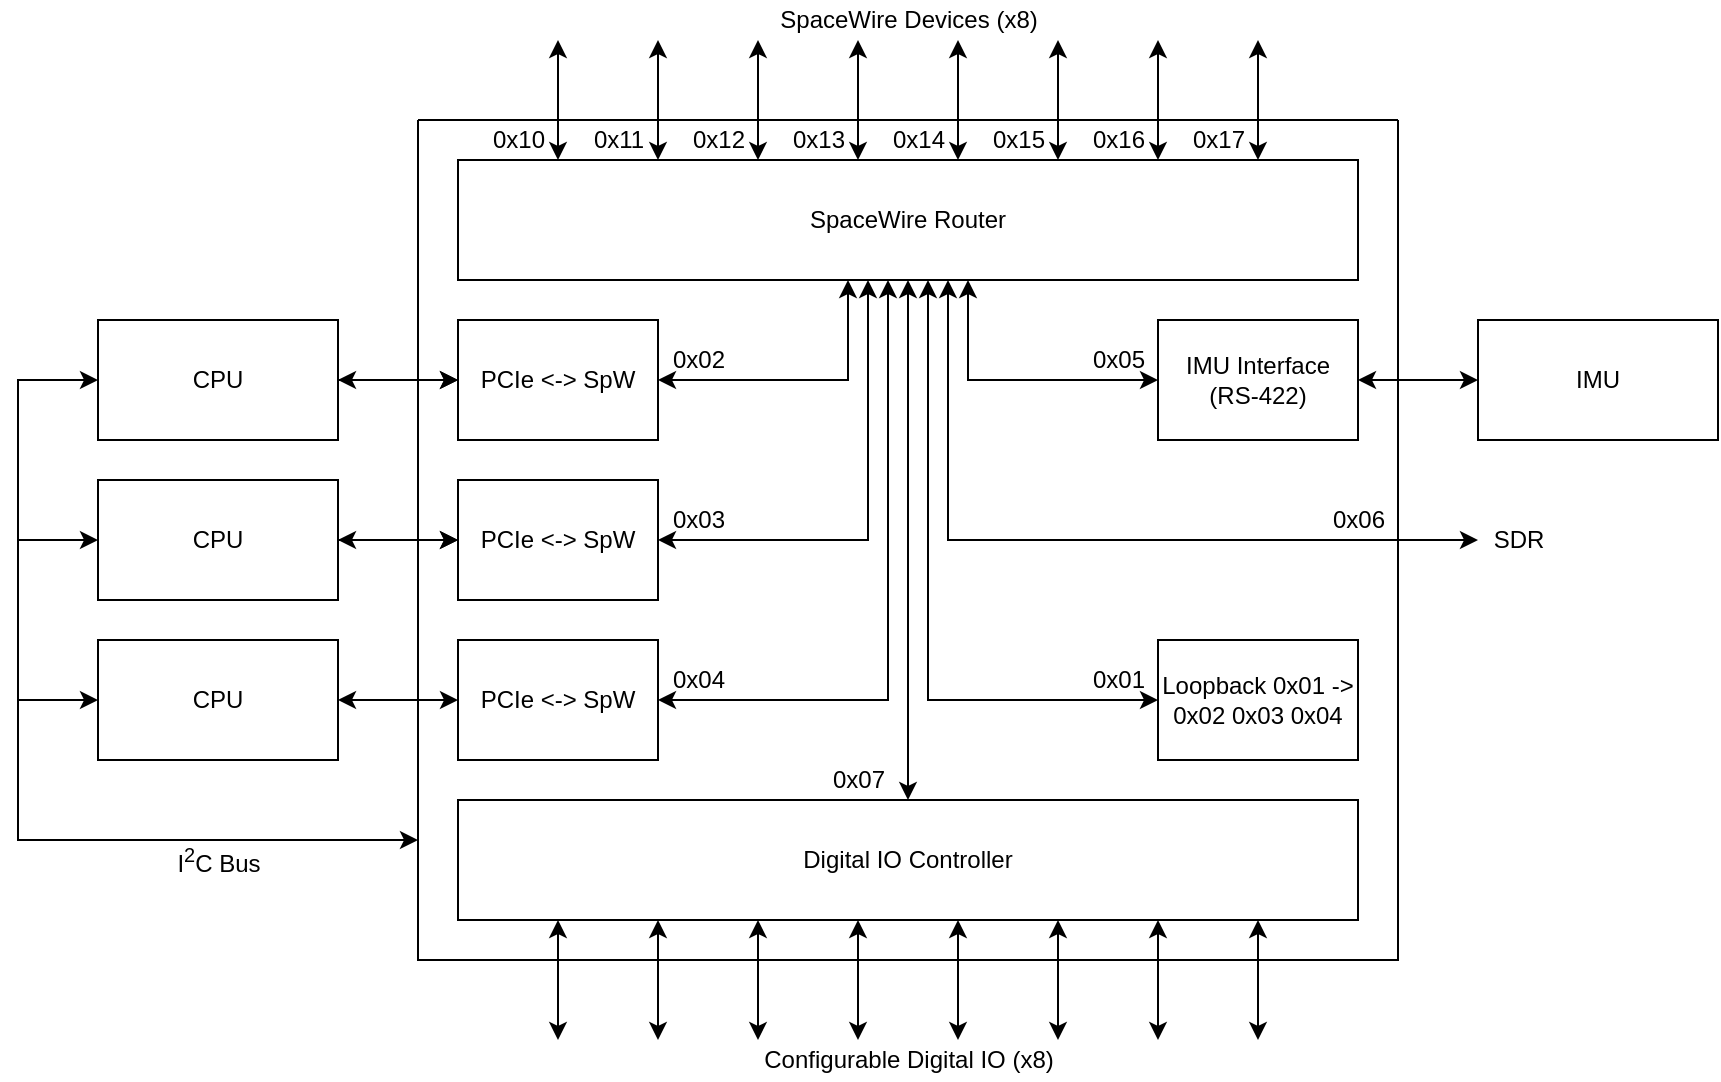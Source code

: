 <mxfile compressed="false" version="16.5.1" type="device" pages="3">
  <diagram id="X7ZZxWPBKj6NZuq8O8Zp" name="Main Board">
    <mxGraphModel dx="1502" dy="725" grid="1" gridSize="10" guides="1" tooltips="1" connect="1" arrows="1" fold="1" page="0" pageScale="1" pageWidth="850" pageHeight="1100" background="none" math="1" shadow="0">
      <root>
        <mxCell id="0" />
        <mxCell id="1" parent="0" />
        <mxCell id="FodDGfOcF7fgbokBGppp-6" value="" style="endArrow=classic;startArrow=classic;html=1;rounded=0;exitX=0;exitY=0.5;exitDx=0;exitDy=0;" parent="1" source="FodDGfOcF7fgbokBGppp-1" edge="1">
          <mxGeometry width="50" height="50" relative="1" as="geometry">
            <mxPoint x="-210" y="470" as="sourcePoint" />
            <mxPoint y="600" as="targetPoint" />
            <Array as="points">
              <mxPoint x="-200" y="370" />
              <mxPoint x="-200" y="600" />
            </Array>
          </mxGeometry>
        </mxCell>
        <mxCell id="EnjxcjaDla8O38CP3iKy-5" value="" style="endArrow=classic;html=1;rounded=0;startArrow=classic;startFill=1;endFill=1;" parent="1" edge="1">
          <mxGeometry width="50" height="50" relative="1" as="geometry">
            <mxPoint x="70" y="260" as="sourcePoint" />
            <mxPoint x="70" y="200" as="targetPoint" />
          </mxGeometry>
        </mxCell>
        <mxCell id="EnjxcjaDla8O38CP3iKy-10" value="" style="endArrow=classic;html=1;rounded=0;startArrow=classic;startFill=1;endFill=1;" parent="1" edge="1">
          <mxGeometry width="50" height="50" relative="1" as="geometry">
            <mxPoint x="270" y="260" as="sourcePoint" />
            <mxPoint x="270" y="200" as="targetPoint" />
          </mxGeometry>
        </mxCell>
        <mxCell id="EnjxcjaDla8O38CP3iKy-11" value="" style="endArrow=classic;html=1;rounded=0;endFill=1;startArrow=classic;startFill=1;" parent="1" edge="1">
          <mxGeometry width="50" height="50" relative="1" as="geometry">
            <mxPoint x="370" y="260" as="sourcePoint" />
            <mxPoint x="370" y="200" as="targetPoint" />
          </mxGeometry>
        </mxCell>
        <mxCell id="EnjxcjaDla8O38CP3iKy-12" value="" style="endArrow=classic;html=1;rounded=0;exitX=0.617;exitY=0;exitDx=0;exitDy=0;exitPerimeter=0;startArrow=classic;startFill=1;endFill=1;" parent="1" edge="1">
          <mxGeometry width="50" height="50" relative="1" as="geometry">
            <mxPoint x="420" y="260" as="sourcePoint" />
            <mxPoint x="420" y="200" as="targetPoint" />
          </mxGeometry>
        </mxCell>
        <mxCell id="0KRnMO97e6MourpZVnL7-1" value="" style="swimlane;startSize=0;" parent="1" vertex="1">
          <mxGeometry y="240" width="490" height="420" as="geometry">
            <mxRectangle y="240" width="50" height="40" as="alternateBounds" />
          </mxGeometry>
        </mxCell>
        <mxCell id="EnjxcjaDla8O38CP3iKy-2" value="SpaceWire Router" style="rounded=0;whiteSpace=wrap;html=1;" parent="0KRnMO97e6MourpZVnL7-1" vertex="1">
          <mxGeometry x="20" y="20" width="450" height="60" as="geometry" />
        </mxCell>
        <mxCell id="EnjxcjaDla8O38CP3iKy-13" value="" style="endArrow=classic;html=1;rounded=0;exitX=1;exitY=0.5;exitDx=0;exitDy=0;startArrow=classic;startFill=1;endFill=1;" parent="0KRnMO97e6MourpZVnL7-1" source="872rhfxSX0RQ1M4R4EJF-1" edge="1">
          <mxGeometry width="50" height="50" relative="1" as="geometry">
            <mxPoint x="120" y="320" as="sourcePoint" />
            <mxPoint x="225" y="80" as="targetPoint" />
            <Array as="points">
              <mxPoint x="225" y="210" />
            </Array>
          </mxGeometry>
        </mxCell>
        <mxCell id="872rhfxSX0RQ1M4R4EJF-1" value="PCIe &amp;lt;-&amp;gt; SpW" style="rounded=0;whiteSpace=wrap;html=1;" parent="0KRnMO97e6MourpZVnL7-1" vertex="1">
          <mxGeometry x="20" y="180" width="100" height="60" as="geometry" />
        </mxCell>
        <mxCell id="TTqOJA4xTbvuZ6cHveuu-1" value="IMU Interface&lt;br&gt;(RS-422)" style="rounded=0;whiteSpace=wrap;html=1;" parent="0KRnMO97e6MourpZVnL7-1" vertex="1">
          <mxGeometry x="370" y="100" width="100" height="60" as="geometry" />
        </mxCell>
        <mxCell id="BJW--xGfMLCK1Y9SliRg-7" value="PCIe &amp;lt;-&amp;gt; SpW" style="rounded=0;whiteSpace=wrap;html=1;" parent="0KRnMO97e6MourpZVnL7-1" vertex="1">
          <mxGeometry x="20" y="100" width="100" height="60" as="geometry" />
        </mxCell>
        <mxCell id="BJW--xGfMLCK1Y9SliRg-14" value="" style="endArrow=classic;startArrow=classic;html=1;rounded=0;exitX=0;exitY=0.5;exitDx=0;exitDy=0;" parent="0KRnMO97e6MourpZVnL7-1" source="TTqOJA4xTbvuZ6cHveuu-1" edge="1">
          <mxGeometry width="50" height="50" relative="1" as="geometry">
            <mxPoint x="300" y="150" as="sourcePoint" />
            <mxPoint x="275" y="80" as="targetPoint" />
            <Array as="points">
              <mxPoint x="275" y="130" />
            </Array>
          </mxGeometry>
        </mxCell>
        <mxCell id="BJW--xGfMLCK1Y9SliRg-8" value="PCIe &amp;lt;-&amp;gt; SpW" style="rounded=0;whiteSpace=wrap;html=1;" parent="0KRnMO97e6MourpZVnL7-1" vertex="1">
          <mxGeometry x="20" y="260" width="100" height="60" as="geometry" />
        </mxCell>
        <mxCell id="9epWFGRozpMh3zS7liYs-1" value="" style="endArrow=classic;html=1;rounded=0;startArrow=classic;startFill=1;endFill=1;" parent="0KRnMO97e6MourpZVnL7-1" edge="1">
          <mxGeometry width="50" height="50" relative="1" as="geometry">
            <mxPoint x="70" y="460" as="sourcePoint" />
            <mxPoint x="70" y="400" as="targetPoint" />
          </mxGeometry>
        </mxCell>
        <mxCell id="9epWFGRozpMh3zS7liYs-2" value="" style="endArrow=classic;html=1;rounded=0;startArrow=classic;startFill=1;endFill=1;" parent="0KRnMO97e6MourpZVnL7-1" edge="1">
          <mxGeometry width="50" height="50" relative="1" as="geometry">
            <mxPoint x="270" y="460" as="sourcePoint" />
            <mxPoint x="270" y="400" as="targetPoint" />
          </mxGeometry>
        </mxCell>
        <mxCell id="9epWFGRozpMh3zS7liYs-3" value="" style="endArrow=classic;html=1;rounded=0;endFill=1;startArrow=classic;startFill=1;" parent="0KRnMO97e6MourpZVnL7-1" edge="1">
          <mxGeometry width="50" height="50" relative="1" as="geometry">
            <mxPoint x="370" y="460" as="sourcePoint" />
            <mxPoint x="370" y="400" as="targetPoint" />
          </mxGeometry>
        </mxCell>
        <mxCell id="9epWFGRozpMh3zS7liYs-4" value="" style="endArrow=classic;html=1;rounded=0;exitX=0.617;exitY=0;exitDx=0;exitDy=0;exitPerimeter=0;startArrow=classic;startFill=1;endFill=1;" parent="0KRnMO97e6MourpZVnL7-1" edge="1">
          <mxGeometry width="50" height="50" relative="1" as="geometry">
            <mxPoint x="420" y="460" as="sourcePoint" />
            <mxPoint x="420" y="400" as="targetPoint" />
          </mxGeometry>
        </mxCell>
        <mxCell id="9epWFGRozpMh3zS7liYs-5" value="Digital IO Controller" style="rounded=0;whiteSpace=wrap;html=1;" parent="0KRnMO97e6MourpZVnL7-1" vertex="1">
          <mxGeometry x="20" y="340" width="450" height="60" as="geometry" />
        </mxCell>
        <mxCell id="9epWFGRozpMh3zS7liYs-6" value="" style="endArrow=classic;html=1;rounded=0;endFill=1;startArrow=classic;startFill=1;" parent="0KRnMO97e6MourpZVnL7-1" edge="1">
          <mxGeometry width="50" height="50" relative="1" as="geometry">
            <mxPoint x="320" y="460" as="sourcePoint" />
            <mxPoint x="320" y="400" as="targetPoint" />
          </mxGeometry>
        </mxCell>
        <mxCell id="9epWFGRozpMh3zS7liYs-7" value="" style="endArrow=classic;html=1;rounded=0;startArrow=classic;startFill=1;endFill=1;" parent="0KRnMO97e6MourpZVnL7-1" edge="1">
          <mxGeometry width="50" height="50" relative="1" as="geometry">
            <mxPoint x="120" y="460" as="sourcePoint" />
            <mxPoint x="120" y="400" as="targetPoint" />
          </mxGeometry>
        </mxCell>
        <mxCell id="9epWFGRozpMh3zS7liYs-8" value="" style="endArrow=classic;html=1;rounded=0;startArrow=classic;startFill=1;endFill=1;" parent="0KRnMO97e6MourpZVnL7-1" edge="1">
          <mxGeometry width="50" height="50" relative="1" as="geometry">
            <mxPoint x="170" y="460" as="sourcePoint" />
            <mxPoint x="170" y="400" as="targetPoint" />
          </mxGeometry>
        </mxCell>
        <mxCell id="9epWFGRozpMh3zS7liYs-9" value="" style="endArrow=classic;html=1;rounded=0;startArrow=classic;startFill=1;endFill=1;" parent="0KRnMO97e6MourpZVnL7-1" edge="1">
          <mxGeometry width="50" height="50" relative="1" as="geometry">
            <mxPoint x="220" y="460" as="sourcePoint" />
            <mxPoint x="220" y="400" as="targetPoint" />
          </mxGeometry>
        </mxCell>
        <mxCell id="9epWFGRozpMh3zS7liYs-11" value="" style="endArrow=classic;startArrow=classic;html=1;rounded=0;exitX=0.5;exitY=0;exitDx=0;exitDy=0;entryX=0.5;entryY=1;entryDx=0;entryDy=0;" parent="0KRnMO97e6MourpZVnL7-1" source="9epWFGRozpMh3zS7liYs-5" target="EnjxcjaDla8O38CP3iKy-2" edge="1">
          <mxGeometry width="50" height="50" relative="1" as="geometry">
            <mxPoint x="210" y="180" as="sourcePoint" />
            <mxPoint x="245" y="130" as="targetPoint" />
          </mxGeometry>
        </mxCell>
        <mxCell id="9epWFGRozpMh3zS7liYs-13" value="Loopback 0x01 -&amp;gt; 0x02 0x03 0x04" style="rounded=0;whiteSpace=wrap;html=1;" parent="0KRnMO97e6MourpZVnL7-1" vertex="1">
          <mxGeometry x="370" y="260" width="100" height="60" as="geometry" />
        </mxCell>
        <mxCell id="FodDGfOcF7fgbokBGppp-11" value="0x01" style="text;html=1;align=center;verticalAlign=middle;resizable=0;points=[];autosize=1;strokeColor=none;fillColor=none;" parent="0KRnMO97e6MourpZVnL7-1" vertex="1">
          <mxGeometry x="330" y="270" width="40" height="20" as="geometry" />
        </mxCell>
        <mxCell id="FodDGfOcF7fgbokBGppp-12" value="0x02" style="text;html=1;align=center;verticalAlign=middle;resizable=0;points=[];autosize=1;strokeColor=none;fillColor=none;" parent="0KRnMO97e6MourpZVnL7-1" vertex="1">
          <mxGeometry x="120" y="110" width="40" height="20" as="geometry" />
        </mxCell>
        <mxCell id="FodDGfOcF7fgbokBGppp-13" value="0x03" style="text;html=1;align=center;verticalAlign=middle;resizable=0;points=[];autosize=1;strokeColor=none;fillColor=none;" parent="0KRnMO97e6MourpZVnL7-1" vertex="1">
          <mxGeometry x="120" y="190" width="40" height="20" as="geometry" />
        </mxCell>
        <mxCell id="FodDGfOcF7fgbokBGppp-15" value="0x04" style="text;html=1;align=center;verticalAlign=middle;resizable=0;points=[];autosize=1;strokeColor=none;fillColor=none;" parent="0KRnMO97e6MourpZVnL7-1" vertex="1">
          <mxGeometry x="120" y="270" width="40" height="20" as="geometry" />
        </mxCell>
        <mxCell id="FodDGfOcF7fgbokBGppp-16" value="0x05" style="text;html=1;align=center;verticalAlign=middle;resizable=0;points=[];autosize=1;strokeColor=none;fillColor=none;" parent="0KRnMO97e6MourpZVnL7-1" vertex="1">
          <mxGeometry x="330" y="110" width="40" height="20" as="geometry" />
        </mxCell>
        <mxCell id="FodDGfOcF7fgbokBGppp-17" value="0x06" style="text;html=1;align=center;verticalAlign=middle;resizable=0;points=[];autosize=1;strokeColor=none;fillColor=none;" parent="0KRnMO97e6MourpZVnL7-1" vertex="1">
          <mxGeometry x="450" y="190" width="40" height="20" as="geometry" />
        </mxCell>
        <mxCell id="FodDGfOcF7fgbokBGppp-18" value="0x07" style="text;html=1;align=center;verticalAlign=middle;resizable=0;points=[];autosize=1;strokeColor=none;fillColor=none;" parent="0KRnMO97e6MourpZVnL7-1" vertex="1">
          <mxGeometry x="200" y="320" width="40" height="20" as="geometry" />
        </mxCell>
        <mxCell id="FodDGfOcF7fgbokBGppp-19" value="0x10&lt;br&gt;" style="text;html=1;align=center;verticalAlign=middle;resizable=0;points=[];autosize=1;strokeColor=none;fillColor=none;" parent="0KRnMO97e6MourpZVnL7-1" vertex="1">
          <mxGeometry x="30" width="40" height="20" as="geometry" />
        </mxCell>
        <mxCell id="FodDGfOcF7fgbokBGppp-21" value="0x11" style="text;html=1;align=center;verticalAlign=middle;resizable=0;points=[];autosize=1;strokeColor=none;fillColor=none;" parent="0KRnMO97e6MourpZVnL7-1" vertex="1">
          <mxGeometry x="80" width="40" height="20" as="geometry" />
        </mxCell>
        <mxCell id="FodDGfOcF7fgbokBGppp-26" value="0x15" style="text;html=1;align=center;verticalAlign=middle;resizable=0;points=[];autosize=1;strokeColor=none;fillColor=none;" parent="0KRnMO97e6MourpZVnL7-1" vertex="1">
          <mxGeometry x="280" width="40" height="20" as="geometry" />
        </mxCell>
        <mxCell id="FodDGfOcF7fgbokBGppp-25" value="0x16" style="text;html=1;align=center;verticalAlign=middle;resizable=0;points=[];autosize=1;strokeColor=none;fillColor=none;" parent="0KRnMO97e6MourpZVnL7-1" vertex="1">
          <mxGeometry x="330" width="40" height="20" as="geometry" />
        </mxCell>
        <mxCell id="FodDGfOcF7fgbokBGppp-24" value="0x17" style="text;html=1;align=center;verticalAlign=middle;resizable=0;points=[];autosize=1;strokeColor=none;fillColor=none;" parent="0KRnMO97e6MourpZVnL7-1" vertex="1">
          <mxGeometry x="380" width="40" height="20" as="geometry" />
        </mxCell>
        <mxCell id="8DitwZMtpZte4qbZqds6-3" value="" style="endArrow=classic;html=1;rounded=0;endFill=1;startArrow=classic;startFill=1;" parent="1" edge="1">
          <mxGeometry width="50" height="50" relative="1" as="geometry">
            <mxPoint x="320" y="260" as="sourcePoint" />
            <mxPoint x="320" y="200" as="targetPoint" />
          </mxGeometry>
        </mxCell>
        <mxCell id="BJW--xGfMLCK1Y9SliRg-2" value="" style="endArrow=classic;html=1;rounded=0;startArrow=classic;startFill=1;endFill=1;" parent="1" edge="1">
          <mxGeometry width="50" height="50" relative="1" as="geometry">
            <mxPoint x="120" y="260" as="sourcePoint" />
            <mxPoint x="120" y="200" as="targetPoint" />
          </mxGeometry>
        </mxCell>
        <mxCell id="BJW--xGfMLCK1Y9SliRg-3" value="" style="endArrow=classic;html=1;rounded=0;startArrow=classic;startFill=1;endFill=1;" parent="1" edge="1">
          <mxGeometry width="50" height="50" relative="1" as="geometry">
            <mxPoint x="170" y="260" as="sourcePoint" />
            <mxPoint x="170" y="200" as="targetPoint" />
          </mxGeometry>
        </mxCell>
        <mxCell id="BJW--xGfMLCK1Y9SliRg-4" value="" style="endArrow=classic;html=1;rounded=0;startArrow=classic;startFill=1;endFill=1;" parent="1" edge="1">
          <mxGeometry width="50" height="50" relative="1" as="geometry">
            <mxPoint x="220" y="260" as="sourcePoint" />
            <mxPoint x="220" y="200" as="targetPoint" />
          </mxGeometry>
        </mxCell>
        <mxCell id="BJW--xGfMLCK1Y9SliRg-12" value="" style="endArrow=classic;html=1;rounded=0;exitX=1;exitY=0.5;exitDx=0;exitDy=0;startArrow=classic;startFill=1;endFill=1;" parent="1" source="BJW--xGfMLCK1Y9SliRg-8" edge="1">
          <mxGeometry width="50" height="50" relative="1" as="geometry">
            <mxPoint x="255" y="490" as="sourcePoint" />
            <mxPoint x="235" y="320" as="targetPoint" />
            <Array as="points">
              <mxPoint x="235" y="530" />
            </Array>
          </mxGeometry>
        </mxCell>
        <mxCell id="BJW--xGfMLCK1Y9SliRg-13" value="" style="endArrow=classic;html=1;rounded=0;exitX=0.5;exitY=0;exitDx=0;exitDy=0;startArrow=classic;startFill=1;endFill=1;entryX=1;entryY=0.5;entryDx=0;entryDy=0;" parent="1" target="BJW--xGfMLCK1Y9SliRg-7" edge="1">
          <mxGeometry width="50" height="50" relative="1" as="geometry">
            <mxPoint x="215" y="320" as="sourcePoint" />
            <mxPoint x="205" y="480" as="targetPoint" />
            <Array as="points">
              <mxPoint x="215" y="370" />
            </Array>
          </mxGeometry>
        </mxCell>
        <mxCell id="BJW--xGfMLCK1Y9SliRg-17" value="" style="endArrow=classic;startArrow=classic;html=1;rounded=0;exitX=1;exitY=0.5;exitDx=0;exitDy=0;entryX=0;entryY=0.5;entryDx=0;entryDy=0;" parent="1" source="TTqOJA4xTbvuZ6cHveuu-1" target="FodDGfOcF7fgbokBGppp-10" edge="1">
          <mxGeometry width="50" height="50" relative="1" as="geometry">
            <mxPoint x="170" y="410" as="sourcePoint" />
            <mxPoint x="530" y="370" as="targetPoint" />
          </mxGeometry>
        </mxCell>
        <mxCell id="BJW--xGfMLCK1Y9SliRg-27" value="SpaceWire Devices (x8)" style="text;html=1;align=center;verticalAlign=middle;resizable=0;points=[];autosize=1;strokeColor=none;fillColor=none;" parent="1" vertex="1">
          <mxGeometry x="175" y="180" width="140" height="20" as="geometry" />
        </mxCell>
        <mxCell id="9epWFGRozpMh3zS7liYs-12" value="" style="endArrow=classic;startArrow=classic;html=1;rounded=0;" parent="1" edge="1">
          <mxGeometry width="50" height="50" relative="1" as="geometry">
            <mxPoint x="265" y="320" as="sourcePoint" />
            <mxPoint x="530" y="450" as="targetPoint" />
            <Array as="points">
              <mxPoint x="265" y="450" />
            </Array>
          </mxGeometry>
        </mxCell>
        <mxCell id="9epWFGRozpMh3zS7liYs-14" value="" style="endArrow=classic;startArrow=classic;html=1;rounded=0;entryX=0;entryY=0.5;entryDx=0;entryDy=0;" parent="1" target="9epWFGRozpMh3zS7liYs-13" edge="1">
          <mxGeometry width="50" height="50" relative="1" as="geometry">
            <mxPoint x="255" y="320" as="sourcePoint" />
            <mxPoint x="540" y="460" as="targetPoint" />
            <Array as="points">
              <mxPoint x="255" y="530" />
            </Array>
          </mxGeometry>
        </mxCell>
        <mxCell id="9epWFGRozpMh3zS7liYs-15" value="" style="endArrow=classic;startArrow=classic;html=1;rounded=0;entryX=0;entryY=0.5;entryDx=0;entryDy=0;" parent="1" target="BJW--xGfMLCK1Y9SliRg-7" edge="1">
          <mxGeometry width="50" height="50" relative="1" as="geometry">
            <mxPoint x="-40" y="370" as="sourcePoint" />
            <mxPoint x="540" y="380" as="targetPoint" />
          </mxGeometry>
        </mxCell>
        <mxCell id="9epWFGRozpMh3zS7liYs-17" value="Configurable Digital IO (x8)" style="text;html=1;align=center;verticalAlign=middle;resizable=0;points=[];autosize=1;strokeColor=none;fillColor=none;" parent="1" vertex="1">
          <mxGeometry x="165" y="700" width="160" height="20" as="geometry" />
        </mxCell>
        <mxCell id="9epWFGRozpMh3zS7liYs-18" value="" style="endArrow=classic;startArrow=classic;html=1;rounded=0;entryX=0;entryY=0.5;entryDx=0;entryDy=0;" parent="1" target="872rhfxSX0RQ1M4R4EJF-1" edge="1">
          <mxGeometry width="50" height="50" relative="1" as="geometry">
            <mxPoint x="-40" y="450" as="sourcePoint" />
            <mxPoint x="30" y="380" as="targetPoint" />
          </mxGeometry>
        </mxCell>
        <mxCell id="9epWFGRozpMh3zS7liYs-19" value="" style="endArrow=classic;startArrow=classic;html=1;rounded=0;entryX=0;entryY=0.5;entryDx=0;entryDy=0;exitX=1;exitY=0.5;exitDx=0;exitDy=0;" parent="1" source="FodDGfOcF7fgbokBGppp-5" target="BJW--xGfMLCK1Y9SliRg-8" edge="1">
          <mxGeometry width="50" height="50" relative="1" as="geometry">
            <mxPoint x="-40" y="530" as="sourcePoint" />
            <mxPoint x="40" y="390" as="targetPoint" />
          </mxGeometry>
        </mxCell>
        <mxCell id="FodDGfOcF7fgbokBGppp-3" value="" style="edgeStyle=orthogonalEdgeStyle;rounded=0;orthogonalLoop=1;jettySize=auto;html=1;entryX=0;entryY=0.5;entryDx=0;entryDy=0;exitX=1;exitY=0.5;exitDx=0;exitDy=0;" parent="1" source="FodDGfOcF7fgbokBGppp-4" target="872rhfxSX0RQ1M4R4EJF-1" edge="1">
          <mxGeometry relative="1" as="geometry">
            <mxPoint x="-40" y="450" as="sourcePoint" />
          </mxGeometry>
        </mxCell>
        <mxCell id="9epWFGRozpMh3zS7liYs-24" value="SDR" style="text;html=1;align=center;verticalAlign=middle;resizable=0;points=[];autosize=1;strokeColor=none;fillColor=none;" parent="1" vertex="1">
          <mxGeometry x="530" y="440" width="40" height="20" as="geometry" />
        </mxCell>
        <mxCell id="FodDGfOcF7fgbokBGppp-2" value="" style="edgeStyle=orthogonalEdgeStyle;rounded=0;orthogonalLoop=1;jettySize=auto;html=1;exitX=1;exitY=0.5;exitDx=0;exitDy=0;entryX=0;entryY=0.5;entryDx=0;entryDy=0;" parent="1" source="FodDGfOcF7fgbokBGppp-1" target="BJW--xGfMLCK1Y9SliRg-7" edge="1">
          <mxGeometry relative="1" as="geometry" />
        </mxCell>
        <mxCell id="FodDGfOcF7fgbokBGppp-1" value="CPU" style="rounded=0;whiteSpace=wrap;html=1;" parent="1" vertex="1">
          <mxGeometry x="-160" y="340" width="120" height="60" as="geometry" />
        </mxCell>
        <mxCell id="FodDGfOcF7fgbokBGppp-4" value="CPU" style="rounded=0;whiteSpace=wrap;html=1;" parent="1" vertex="1">
          <mxGeometry x="-160" y="420" width="120" height="60" as="geometry" />
        </mxCell>
        <mxCell id="FodDGfOcF7fgbokBGppp-5" value="CPU" style="rounded=0;whiteSpace=wrap;html=1;" parent="1" vertex="1">
          <mxGeometry x="-160" y="500" width="120" height="60" as="geometry" />
        </mxCell>
        <mxCell id="FodDGfOcF7fgbokBGppp-7" value="" style="endArrow=classic;html=1;rounded=0;entryX=0;entryY=0.5;entryDx=0;entryDy=0;" parent="1" target="FodDGfOcF7fgbokBGppp-4" edge="1">
          <mxGeometry width="50" height="50" relative="1" as="geometry">
            <mxPoint x="-200" y="450" as="sourcePoint" />
            <mxPoint x="20" y="480" as="targetPoint" />
          </mxGeometry>
        </mxCell>
        <mxCell id="FodDGfOcF7fgbokBGppp-8" value="" style="endArrow=classic;html=1;rounded=0;entryX=0;entryY=0.5;entryDx=0;entryDy=0;" parent="1" target="FodDGfOcF7fgbokBGppp-5" edge="1">
          <mxGeometry width="50" height="50" relative="1" as="geometry">
            <mxPoint x="-200" y="530" as="sourcePoint" />
            <mxPoint x="-150" y="460" as="targetPoint" />
          </mxGeometry>
        </mxCell>
        <mxCell id="FodDGfOcF7fgbokBGppp-9" value="I&lt;sup&gt;2&lt;/sup&gt;C Bus" style="text;html=1;align=center;verticalAlign=middle;resizable=0;points=[];autosize=1;strokeColor=none;fillColor=none;" parent="1" vertex="1">
          <mxGeometry x="-130" y="600" width="60" height="20" as="geometry" />
        </mxCell>
        <mxCell id="FodDGfOcF7fgbokBGppp-10" value="IMU" style="rounded=0;whiteSpace=wrap;html=1;" parent="1" vertex="1">
          <mxGeometry x="530" y="340" width="120" height="60" as="geometry" />
        </mxCell>
        <mxCell id="FodDGfOcF7fgbokBGppp-20" value="0x12" style="text;html=1;align=center;verticalAlign=middle;resizable=0;points=[];autosize=1;strokeColor=none;fillColor=none;" parent="1" vertex="1">
          <mxGeometry x="130" y="240" width="40" height="20" as="geometry" />
        </mxCell>
        <mxCell id="FodDGfOcF7fgbokBGppp-22" value="0x14" style="text;html=1;align=center;verticalAlign=middle;resizable=0;points=[];autosize=1;strokeColor=none;fillColor=none;" parent="1" vertex="1">
          <mxGeometry x="230" y="240" width="40" height="20" as="geometry" />
        </mxCell>
        <mxCell id="FodDGfOcF7fgbokBGppp-23" value="0x13" style="text;html=1;align=center;verticalAlign=middle;resizable=0;points=[];autosize=1;strokeColor=none;fillColor=none;" parent="1" vertex="1">
          <mxGeometry x="180" y="240" width="40" height="20" as="geometry" />
        </mxCell>
      </root>
    </mxGraphModel>
  </diagram>
  <diagram id="X2LmNSJF5JpDcRJvpa23" name="SDR">
    <mxGraphModel dx="1648" dy="958" grid="1" gridSize="10" guides="1" tooltips="1" connect="1" arrows="1" fold="1" page="0" pageScale="1" pageWidth="850" pageHeight="1100" background="none" math="0" shadow="0">
      <root>
        <mxCell id="6kxM4f8kmjmynpXdv1oO-0" />
        <mxCell id="6kxM4f8kmjmynpXdv1oO-1" parent="6kxM4f8kmjmynpXdv1oO-0" />
        <mxCell id="qVAri-AiowDjo-bknUxl-0" value="FPGA" style="rounded=0;whiteSpace=wrap;html=1;direction=west;" vertex="1" parent="6kxM4f8kmjmynpXdv1oO-1">
          <mxGeometry width="120" height="60" as="geometry" />
        </mxCell>
        <mxCell id="qVAri-AiowDjo-bknUxl-2" value="" style="endArrow=classic;startArrow=classic;html=1;rounded=0;entryX=0;entryY=0.5;entryDx=0;entryDy=0;" edge="1" parent="6kxM4f8kmjmynpXdv1oO-1">
          <mxGeometry width="50" height="50" relative="1" as="geometry">
            <mxPoint x="180" y="30" as="sourcePoint" />
            <mxPoint x="120" y="30" as="targetPoint" />
          </mxGeometry>
        </mxCell>
        <mxCell id="qVAri-AiowDjo-bknUxl-3" value="" style="endArrow=none;startArrow=classic;html=1;rounded=0;exitX=1;exitY=0.75;exitDx=0;exitDy=0;entryX=0;entryY=0.5;entryDx=0;entryDy=0;startFill=1;endFill=0;" edge="1" parent="6kxM4f8kmjmynpXdv1oO-1" source="qVAri-AiowDjo-bknUxl-0" target="qVAri-AiowDjo-bknUxl-5">
          <mxGeometry width="50" height="50" relative="1" as="geometry">
            <mxPoint x="-50" y="40" as="sourcePoint" />
            <mxPoint x="180" y="-30" as="targetPoint" />
            <Array as="points">
              <mxPoint x="-30" y="15" />
              <mxPoint x="-30" y="-10" />
            </Array>
          </mxGeometry>
        </mxCell>
        <mxCell id="qVAri-AiowDjo-bknUxl-4" value="" style="endArrow=classic;startArrow=none;html=1;rounded=0;exitX=1;exitY=0.25;exitDx=0;exitDy=0;endFill=1;entryX=0;entryY=0.5;entryDx=0;entryDy=0;startFill=0;" edge="1" parent="6kxM4f8kmjmynpXdv1oO-1" source="qVAri-AiowDjo-bknUxl-0" target="qVAri-AiowDjo-bknUxl-6">
          <mxGeometry width="50" height="50" relative="1" as="geometry">
            <mxPoint x="120" y="43" as="sourcePoint" />
            <mxPoint x="180" y="88" as="targetPoint" />
            <Array as="points">
              <mxPoint x="-30" y="45" />
              <mxPoint x="-30" y="70" />
            </Array>
          </mxGeometry>
        </mxCell>
        <mxCell id="qVAri-AiowDjo-bknUxl-5" value="ADC" style="rounded=0;whiteSpace=wrap;html=1;direction=west;" vertex="1" parent="6kxM4f8kmjmynpXdv1oO-1">
          <mxGeometry x="-180" y="-40" width="120" height="60" as="geometry" />
        </mxCell>
        <mxCell id="qVAri-AiowDjo-bknUxl-6" value="DAC" style="rounded=0;whiteSpace=wrap;html=1;direction=west;" vertex="1" parent="6kxM4f8kmjmynpXdv1oO-1">
          <mxGeometry x="-180" y="40" width="120" height="60" as="geometry" />
        </mxCell>
        <mxCell id="qVAri-AiowDjo-bknUxl-9" value="Filter" style="rounded=0;whiteSpace=wrap;html=1;direction=west;" vertex="1" parent="6kxM4f8kmjmynpXdv1oO-1">
          <mxGeometry x="-280" y="-25" width="70" height="30" as="geometry" />
        </mxCell>
        <mxCell id="qVAri-AiowDjo-bknUxl-10" value="Filter" style="rounded=0;whiteSpace=wrap;html=1;direction=west;" vertex="1" parent="6kxM4f8kmjmynpXdv1oO-1">
          <mxGeometry x="-280" y="55" width="70" height="30" as="geometry" />
        </mxCell>
        <mxCell id="qVAri-AiowDjo-bknUxl-11" value="" style="endArrow=classic;html=1;rounded=0;entryX=1;entryY=0.5;entryDx=0;entryDy=0;exitX=0;exitY=0.5;exitDx=0;exitDy=0;" edge="1" parent="6kxM4f8kmjmynpXdv1oO-1" source="qVAri-AiowDjo-bknUxl-9" target="qVAri-AiowDjo-bknUxl-5">
          <mxGeometry width="50" height="50" relative="1" as="geometry">
            <mxPoint x="-110" y="50" as="sourcePoint" />
            <mxPoint x="-60" as="targetPoint" />
          </mxGeometry>
        </mxCell>
        <mxCell id="qVAri-AiowDjo-bknUxl-12" value="" style="endArrow=classic;html=1;rounded=0;entryX=0;entryY=0.5;entryDx=0;entryDy=0;exitX=1;exitY=0.5;exitDx=0;exitDy=0;" edge="1" parent="6kxM4f8kmjmynpXdv1oO-1" source="qVAri-AiowDjo-bknUxl-6" target="qVAri-AiowDjo-bknUxl-10">
          <mxGeometry width="50" height="50" relative="1" as="geometry">
            <mxPoint x="-200" y="-40" as="sourcePoint" />
            <mxPoint x="-170" y="-40" as="targetPoint" />
          </mxGeometry>
        </mxCell>
        <mxCell id="qVAri-AiowDjo-bknUxl-13" value="" style="shape=sumEllipse;perimeter=ellipsePerimeter;whiteSpace=wrap;html=1;backgroundOutline=1;" vertex="1" parent="6kxM4f8kmjmynpXdv1oO-1">
          <mxGeometry x="-340" y="-25" width="30" height="30" as="geometry" />
        </mxCell>
        <mxCell id="qVAri-AiowDjo-bknUxl-14" value="" style="shape=sumEllipse;perimeter=ellipsePerimeter;whiteSpace=wrap;html=1;backgroundOutline=1;" vertex="1" parent="6kxM4f8kmjmynpXdv1oO-1">
          <mxGeometry x="-340" y="55" width="30" height="30" as="geometry" />
        </mxCell>
        <mxCell id="qVAri-AiowDjo-bknUxl-15" value="" style="endArrow=classic;html=1;rounded=0;exitX=1;exitY=0.5;exitDx=0;exitDy=0;entryX=1;entryY=0.5;entryDx=0;entryDy=0;" edge="1" parent="6kxM4f8kmjmynpXdv1oO-1" source="qVAri-AiowDjo-bknUxl-13" target="qVAri-AiowDjo-bknUxl-9">
          <mxGeometry width="50" height="50" relative="1" as="geometry">
            <mxPoint x="-200" as="sourcePoint" />
            <mxPoint x="-280" y="-10" as="targetPoint" />
          </mxGeometry>
        </mxCell>
        <mxCell id="qVAri-AiowDjo-bknUxl-16" value="" style="endArrow=classic;html=1;rounded=0;exitX=1;exitY=0.5;exitDx=0;exitDy=0;entryX=1;entryY=0.5;entryDx=0;entryDy=0;" edge="1" parent="6kxM4f8kmjmynpXdv1oO-1" source="qVAri-AiowDjo-bknUxl-10" target="qVAri-AiowDjo-bknUxl-14">
          <mxGeometry width="50" height="50" relative="1" as="geometry">
            <mxPoint x="-280" y="10" as="sourcePoint" />
            <mxPoint x="-230" y="-40" as="targetPoint" />
          </mxGeometry>
        </mxCell>
        <mxCell id="qVAri-AiowDjo-bknUxl-17" value="" style="endArrow=classic;html=1;rounded=0;exitX=0;exitY=0.5;exitDx=0;exitDy=0;entryX=1;entryY=0.5;entryDx=0;entryDy=0;" edge="1" parent="6kxM4f8kmjmynpXdv1oO-1" source="qVAri-AiowDjo-bknUxl-14" target="qVAri-AiowDjo-bknUxl-19">
          <mxGeometry width="50" height="50" relative="1" as="geometry">
            <mxPoint x="-210" y="20" as="sourcePoint" />
            <mxPoint x="-370" y="70" as="targetPoint" />
          </mxGeometry>
        </mxCell>
        <mxCell id="qVAri-AiowDjo-bknUxl-18" value="" style="endArrow=classic;html=1;rounded=0;entryX=0;entryY=0.5;entryDx=0;entryDy=0;exitX=1;exitY=0.5;exitDx=0;exitDy=0;" edge="1" parent="6kxM4f8kmjmynpXdv1oO-1" source="qVAri-AiowDjo-bknUxl-20" target="qVAri-AiowDjo-bknUxl-13">
          <mxGeometry width="50" height="50" relative="1" as="geometry">
            <mxPoint x="-360" y="30" as="sourcePoint" />
            <mxPoint x="-360" y="120" as="targetPoint" />
          </mxGeometry>
        </mxCell>
        <mxCell id="qVAri-AiowDjo-bknUxl-19" value="PA" style="rounded=0;whiteSpace=wrap;html=1;" vertex="1" parent="6kxM4f8kmjmynpXdv1oO-1">
          <mxGeometry x="-490" y="40" width="120" height="60" as="geometry" />
        </mxCell>
        <mxCell id="qVAri-AiowDjo-bknUxl-20" value="LNA" style="rounded=0;whiteSpace=wrap;html=1;" vertex="1" parent="6kxM4f8kmjmynpXdv1oO-1">
          <mxGeometry x="-490" y="-40" width="120" height="60" as="geometry" />
        </mxCell>
        <mxCell id="qVAri-AiowDjo-bknUxl-22" value="" style="endArrow=classic;html=1;rounded=0;exitX=0;exitY=0.5;exitDx=0;exitDy=0;" edge="1" parent="6kxM4f8kmjmynpXdv1oO-1" source="qVAri-AiowDjo-bknUxl-19">
          <mxGeometry width="50" height="50" relative="1" as="geometry">
            <mxPoint x="-340" y="50" as="sourcePoint" />
            <mxPoint x="-550" y="70" as="targetPoint" />
          </mxGeometry>
        </mxCell>
        <mxCell id="qVAri-AiowDjo-bknUxl-23" value="" style="endArrow=classic;html=1;rounded=0;entryX=0;entryY=0.5;entryDx=0;entryDy=0;" edge="1" parent="6kxM4f8kmjmynpXdv1oO-1" target="qVAri-AiowDjo-bknUxl-20">
          <mxGeometry width="50" height="50" relative="1" as="geometry">
            <mxPoint x="-550" y="-10" as="sourcePoint" />
            <mxPoint x="-290" y="40" as="targetPoint" />
          </mxGeometry>
        </mxCell>
        <mxCell id="qVAri-AiowDjo-bknUxl-25" style="edgeStyle=orthogonalEdgeStyle;rounded=0;orthogonalLoop=1;jettySize=auto;html=1;exitX=0;exitY=0.5;exitDx=0;exitDy=0;exitPerimeter=0;startArrow=none;startFill=0;endArrow=classic;endFill=1;" edge="1" parent="6kxM4f8kmjmynpXdv1oO-1" source="qVAri-AiowDjo-bknUxl-24">
          <mxGeometry relative="1" as="geometry">
            <mxPoint x="-325" y="30" as="targetPoint" />
          </mxGeometry>
        </mxCell>
        <mxCell id="qVAri-AiowDjo-bknUxl-24" value="" style="pointerEvents=1;verticalLabelPosition=bottom;shadow=0;dashed=0;align=center;html=1;verticalAlign=top;shape=mxgraph.electrical.signal_sources.source;aspect=fixed;points=[[0.5,0,0],[1,0.5,0],[0.5,1,0],[0,0.5,0]];elSignalType=ac;" vertex="1" parent="6kxM4f8kmjmynpXdv1oO-1">
          <mxGeometry x="-260" y="15" width="30" height="30" as="geometry" />
        </mxCell>
        <mxCell id="qVAri-AiowDjo-bknUxl-26" value="" style="endArrow=classic;startArrow=classic;html=1;rounded=0;entryX=0.5;entryY=1;entryDx=0;entryDy=0;exitX=0.5;exitY=0;exitDx=0;exitDy=0;" edge="1" parent="6kxM4f8kmjmynpXdv1oO-1" source="qVAri-AiowDjo-bknUxl-14" target="qVAri-AiowDjo-bknUxl-13">
          <mxGeometry width="50" height="50" relative="1" as="geometry">
            <mxPoint x="-340" y="70" as="sourcePoint" />
            <mxPoint x="-290" y="20" as="targetPoint" />
          </mxGeometry>
        </mxCell>
        <mxCell id="qVAri-AiowDjo-bknUxl-27" value="" style="swimlane;startSize=0;" vertex="1" parent="6kxM4f8kmjmynpXdv1oO-1">
          <mxGeometry x="-510" y="-60" width="650" height="180" as="geometry" />
        </mxCell>
        <mxCell id="qVAri-AiowDjo-bknUxl-28" value="RF In" style="text;html=1;align=center;verticalAlign=middle;resizable=0;points=[];autosize=1;strokeColor=none;fillColor=none;" vertex="1" parent="6kxM4f8kmjmynpXdv1oO-1">
          <mxGeometry x="-590" y="-20" width="40" height="20" as="geometry" />
        </mxCell>
        <mxCell id="qVAri-AiowDjo-bknUxl-29" value="RF Out" style="text;html=1;align=center;verticalAlign=middle;resizable=0;points=[];autosize=1;strokeColor=none;fillColor=none;" vertex="1" parent="6kxM4f8kmjmynpXdv1oO-1">
          <mxGeometry x="-600" y="60" width="50" height="20" as="geometry" />
        </mxCell>
        <mxCell id="qVAri-AiowDjo-bknUxl-30" value="SpW" style="text;html=1;align=center;verticalAlign=middle;resizable=0;points=[];autosize=1;strokeColor=none;fillColor=none;" vertex="1" parent="6kxM4f8kmjmynpXdv1oO-1">
          <mxGeometry x="180" y="20" width="40" height="20" as="geometry" />
        </mxCell>
      </root>
    </mxGraphModel>
  </diagram>
  <diagram name="Software" id="CllNz5OQQ8UryLQpK_au">
    <mxGraphModel dx="1296" dy="1253" grid="1" gridSize="10" guides="1" tooltips="1" connect="1" arrows="1" fold="1" page="0" pageScale="1" pageWidth="850" pageHeight="1100" background="none" math="1" shadow="0">
      <root>
        <mxCell id="vBAiUPYuGBKNlrqVkvMP-0" />
        <mxCell id="vBAiUPYuGBKNlrqVkvMP-1" parent="vBAiUPYuGBKNlrqVkvMP-0" />
        <mxCell id="vBAiUPYuGBKNlrqVkvMP-35" value="GNC Process" style="rounded=0;whiteSpace=wrap;html=1;" parent="vBAiUPYuGBKNlrqVkvMP-1" vertex="1">
          <mxGeometry x="160" y="330" width="120" height="60" as="geometry" />
        </mxCell>
        <mxCell id="vBAiUPYuGBKNlrqVkvMP-36" value="Star Trackers" style="rounded=0;whiteSpace=wrap;html=1;" parent="vBAiUPYuGBKNlrqVkvMP-1" vertex="1">
          <mxGeometry x="180" y="250" width="80" height="30" as="geometry" />
        </mxCell>
        <mxCell id="vBAiUPYuGBKNlrqVkvMP-37" value="IMU" style="rounded=0;whiteSpace=wrap;html=1;" parent="vBAiUPYuGBKNlrqVkvMP-1" vertex="1">
          <mxGeometry x="80" y="250" width="80" height="30" as="geometry" />
        </mxCell>
        <mxCell id="vBAiUPYuGBKNlrqVkvMP-38" value="Commands" style="rounded=0;whiteSpace=wrap;html=1;" parent="vBAiUPYuGBKNlrqVkvMP-1" vertex="1">
          <mxGeometry x="280" y="250" width="80" height="30" as="geometry" />
        </mxCell>
        <mxCell id="vBAiUPYuGBKNlrqVkvMP-39" value="" style="endArrow=classic;html=1;rounded=0;exitX=0.5;exitY=1;exitDx=0;exitDy=0;entryX=0.5;entryY=0;entryDx=0;entryDy=0;" parent="vBAiUPYuGBKNlrqVkvMP-1" source="vBAiUPYuGBKNlrqVkvMP-36" target="vBAiUPYuGBKNlrqVkvMP-35" edge="1">
          <mxGeometry width="50" height="50" relative="1" as="geometry">
            <mxPoint x="240" y="260" as="sourcePoint" />
            <mxPoint x="290" y="210" as="targetPoint" />
            <Array as="points" />
          </mxGeometry>
        </mxCell>
        <mxCell id="vBAiUPYuGBKNlrqVkvMP-40" value="" style="endArrow=classic;html=1;rounded=0;exitX=0.5;exitY=1;exitDx=0;exitDy=0;" parent="vBAiUPYuGBKNlrqVkvMP-1" source="vBAiUPYuGBKNlrqVkvMP-37" edge="1">
          <mxGeometry width="50" height="50" relative="1" as="geometry">
            <mxPoint x="230" y="291" as="sourcePoint" />
            <mxPoint x="190" y="330" as="targetPoint" />
            <Array as="points">
              <mxPoint x="120" y="310" />
              <mxPoint x="190" y="310" />
            </Array>
          </mxGeometry>
        </mxCell>
        <mxCell id="vBAiUPYuGBKNlrqVkvMP-41" value="" style="endArrow=classic;html=1;rounded=0;exitX=0.5;exitY=1;exitDx=0;exitDy=0;entryX=0.75;entryY=0;entryDx=0;entryDy=0;" parent="vBAiUPYuGBKNlrqVkvMP-1" source="vBAiUPYuGBKNlrqVkvMP-38" target="vBAiUPYuGBKNlrqVkvMP-35" edge="1">
          <mxGeometry width="50" height="50" relative="1" as="geometry">
            <mxPoint x="105" y="291" as="sourcePoint" />
            <mxPoint x="200" y="340" as="targetPoint" />
            <Array as="points">
              <mxPoint x="320" y="310" />
              <mxPoint x="250" y="310" />
            </Array>
          </mxGeometry>
        </mxCell>
        <mxCell id="vBAiUPYuGBKNlrqVkvMP-42" value="Config" style="rounded=0;whiteSpace=wrap;html=1;" parent="vBAiUPYuGBKNlrqVkvMP-1" vertex="1">
          <mxGeometry x="60" y="345" width="60" height="30" as="geometry" />
        </mxCell>
        <mxCell id="vBAiUPYuGBKNlrqVkvMP-43" value="" style="endArrow=classic;html=1;rounded=0;exitX=1;exitY=0.5;exitDx=0;exitDy=0;entryX=0;entryY=0.5;entryDx=0;entryDy=0;" parent="vBAiUPYuGBKNlrqVkvMP-1" source="vBAiUPYuGBKNlrqVkvMP-42" target="vBAiUPYuGBKNlrqVkvMP-35" edge="1">
          <mxGeometry width="50" height="50" relative="1" as="geometry">
            <mxPoint x="200" y="290" as="sourcePoint" />
            <mxPoint x="250" y="240" as="targetPoint" />
          </mxGeometry>
        </mxCell>
        <mxCell id="vBAiUPYuGBKNlrqVkvMP-44" value="" style="endArrow=classic;html=1;rounded=0;exitX=0.25;exitY=1;exitDx=0;exitDy=0;entryX=0.5;entryY=0;entryDx=0;entryDy=0;" parent="vBAiUPYuGBKNlrqVkvMP-1" source="vBAiUPYuGBKNlrqVkvMP-35" target="vBAiUPYuGBKNlrqVkvMP-46" edge="1">
          <mxGeometry width="50" height="50" relative="1" as="geometry">
            <mxPoint x="200" y="290" as="sourcePoint" />
            <mxPoint x="190" y="430" as="targetPoint" />
            <Array as="points">
              <mxPoint x="190" y="410" />
              <mxPoint x="165" y="410" />
            </Array>
          </mxGeometry>
        </mxCell>
        <mxCell id="vBAiUPYuGBKNlrqVkvMP-45" value="" style="endArrow=classic;html=1;rounded=0;exitX=0.75;exitY=1;exitDx=0;exitDy=0;entryX=0.5;entryY=0;entryDx=0;entryDy=0;" parent="vBAiUPYuGBKNlrqVkvMP-1" source="vBAiUPYuGBKNlrqVkvMP-35" target="vBAiUPYuGBKNlrqVkvMP-47" edge="1">
          <mxGeometry width="50" height="50" relative="1" as="geometry">
            <mxPoint x="200" y="400" as="sourcePoint" />
            <mxPoint x="250" y="430" as="targetPoint" />
            <Array as="points">
              <mxPoint x="250" y="410" />
              <mxPoint x="275" y="410" />
            </Array>
          </mxGeometry>
        </mxCell>
        <mxCell id="vBAiUPYuGBKNlrqVkvMP-46" value="ACS" style="rounded=0;whiteSpace=wrap;html=1;" parent="vBAiUPYuGBKNlrqVkvMP-1" vertex="1">
          <mxGeometry x="120" y="440" width="90" height="30" as="geometry" />
        </mxCell>
        <mxCell id="vBAiUPYuGBKNlrqVkvMP-47" value="Main Propulsion" style="rounded=0;whiteSpace=wrap;html=1;" parent="vBAiUPYuGBKNlrqVkvMP-1" vertex="1">
          <mxGeometry x="230" y="440" width="90" height="30" as="geometry" />
        </mxCell>
        <mxCell id="vBAiUPYuGBKNlrqVkvMP-48" value="Telemetry" style="rounded=0;whiteSpace=wrap;html=1;" parent="vBAiUPYuGBKNlrqVkvMP-1" vertex="1">
          <mxGeometry x="320" y="345" width="60" height="30" as="geometry" />
        </mxCell>
        <mxCell id="vBAiUPYuGBKNlrqVkvMP-49" value="" style="endArrow=classic;html=1;rounded=0;exitX=1;exitY=0.5;exitDx=0;exitDy=0;entryX=0;entryY=0.5;entryDx=0;entryDy=0;" parent="vBAiUPYuGBKNlrqVkvMP-1" source="vBAiUPYuGBKNlrqVkvMP-35" target="vBAiUPYuGBKNlrqVkvMP-48" edge="1">
          <mxGeometry width="50" height="50" relative="1" as="geometry">
            <mxPoint x="130" y="370" as="sourcePoint" />
            <mxPoint x="170" y="370" as="targetPoint" />
          </mxGeometry>
        </mxCell>
        <mxCell id="fTveAn63yMzgkGU6blj1-0" value="User processes" style="rounded=0;whiteSpace=wrap;html=1;" parent="vBAiUPYuGBKNlrqVkvMP-1" vertex="1">
          <mxGeometry x="580" y="390" width="120" height="60" as="geometry" />
        </mxCell>
        <mxCell id="fTveAn63yMzgkGU6blj1-1" value="Synchronization and control logic" style="rounded=0;whiteSpace=wrap;html=1;" parent="vBAiUPYuGBKNlrqVkvMP-1" vertex="1">
          <mxGeometry x="530" y="270" width="410" height="60" as="geometry" />
        </mxCell>
        <mxCell id="fTveAn63yMzgkGU6blj1-2" value="Comms" style="rounded=0;whiteSpace=wrap;html=1;" parent="vBAiUPYuGBKNlrqVkvMP-1" vertex="1">
          <mxGeometry x="580" y="510" width="120" height="60" as="geometry" />
        </mxCell>
        <mxCell id="fTveAn63yMzgkGU6blj1-3" value="Vehicle Mgmt." style="rounded=0;whiteSpace=wrap;html=1;" parent="vBAiUPYuGBKNlrqVkvMP-1" vertex="1">
          <mxGeometry x="760" y="510" width="120" height="60" as="geometry" />
        </mxCell>
        <mxCell id="fTveAn63yMzgkGU6blj1-4" value="GNC" style="rounded=0;whiteSpace=wrap;html=1;" parent="vBAiUPYuGBKNlrqVkvMP-1" vertex="1">
          <mxGeometry x="760" y="390" width="120" height="60" as="geometry" />
        </mxCell>
        <mxCell id="fTveAn63yMzgkGU6blj1-5" value="" style="endArrow=classic;startArrow=classic;html=1;rounded=0;exitX=0.25;exitY=0;exitDx=0;exitDy=0;entryX=0.25;entryY=1;entryDx=0;entryDy=0;" parent="vBAiUPYuGBKNlrqVkvMP-1" source="fTveAn63yMzgkGU6blj1-2" target="fTveAn63yMzgkGU6blj1-0" edge="1">
          <mxGeometry width="50" height="50" relative="1" as="geometry">
            <mxPoint x="620" y="470" as="sourcePoint" />
            <mxPoint x="670" y="420" as="targetPoint" />
          </mxGeometry>
        </mxCell>
        <mxCell id="fTveAn63yMzgkGU6blj1-6" value="" style="endArrow=classic;startArrow=classic;html=1;rounded=0;exitX=0;exitY=0.25;exitDx=0;exitDy=0;entryX=0.75;entryY=1;entryDx=0;entryDy=0;" parent="vBAiUPYuGBKNlrqVkvMP-1" source="fTveAn63yMzgkGU6blj1-3" target="fTveAn63yMzgkGU6blj1-0" edge="1">
          <mxGeometry width="50" height="50" relative="1" as="geometry">
            <mxPoint x="620" y="520" as="sourcePoint" />
            <mxPoint x="620" y="460" as="targetPoint" />
            <Array as="points">
              <mxPoint x="740" y="525" />
              <mxPoint x="740" y="470" />
              <mxPoint x="670" y="470" />
            </Array>
          </mxGeometry>
        </mxCell>
        <mxCell id="fTveAn63yMzgkGU6blj1-7" value="" style="endArrow=classic;startArrow=classic;html=1;rounded=0;exitX=1;exitY=0.75;exitDx=0;exitDy=0;entryX=0;entryY=0.75;entryDx=0;entryDy=0;" parent="vBAiUPYuGBKNlrqVkvMP-1" source="fTveAn63yMzgkGU6blj1-2" target="fTveAn63yMzgkGU6blj1-3" edge="1">
          <mxGeometry width="50" height="50" relative="1" as="geometry">
            <mxPoint x="620" y="520" as="sourcePoint" />
            <mxPoint x="620" y="460" as="targetPoint" />
          </mxGeometry>
        </mxCell>
        <mxCell id="fTveAn63yMzgkGU6blj1-8" value="" style="endArrow=classic;startArrow=classic;html=1;rounded=0;exitX=1;exitY=0.5;exitDx=0;exitDy=0;entryX=0;entryY=0.5;entryDx=0;entryDy=0;" parent="vBAiUPYuGBKNlrqVkvMP-1" source="fTveAn63yMzgkGU6blj1-0" target="fTveAn63yMzgkGU6blj1-4" edge="1">
          <mxGeometry width="50" height="50" relative="1" as="geometry">
            <mxPoint x="710" y="565" as="sourcePoint" />
            <mxPoint x="770" y="565" as="targetPoint" />
          </mxGeometry>
        </mxCell>
        <mxCell id="fTveAn63yMzgkGU6blj1-9" value="" style="endArrow=classic;startArrow=classic;html=1;rounded=0;exitX=1;exitY=0.25;exitDx=0;exitDy=0;entryX=0.5;entryY=1;entryDx=0;entryDy=0;" parent="vBAiUPYuGBKNlrqVkvMP-1" source="fTveAn63yMzgkGU6blj1-2" target="fTveAn63yMzgkGU6blj1-4" edge="1">
          <mxGeometry width="50" height="50" relative="1" as="geometry">
            <mxPoint x="770" y="535" as="sourcePoint" />
            <mxPoint x="680" y="460" as="targetPoint" />
            <Array as="points">
              <mxPoint x="720" y="525" />
              <mxPoint x="720" y="490" />
              <mxPoint x="820" y="490" />
            </Array>
          </mxGeometry>
        </mxCell>
        <mxCell id="fTveAn63yMzgkGU6blj1-10" value="" style="endArrow=classic;startArrow=classic;html=1;rounded=0;exitX=0.5;exitY=0;exitDx=0;exitDy=0;" parent="vBAiUPYuGBKNlrqVkvMP-1" source="fTveAn63yMzgkGU6blj1-0" edge="1">
          <mxGeometry width="50" height="50" relative="1" as="geometry">
            <mxPoint x="650" y="520" as="sourcePoint" />
            <mxPoint x="640" y="330" as="targetPoint" />
          </mxGeometry>
        </mxCell>
        <mxCell id="fTveAn63yMzgkGU6blj1-11" value="" style="endArrow=classic;startArrow=classic;html=1;rounded=0;exitX=0.5;exitY=0;exitDx=0;exitDy=0;" parent="vBAiUPYuGBKNlrqVkvMP-1" source="fTveAn63yMzgkGU6blj1-4" edge="1">
          <mxGeometry width="50" height="50" relative="1" as="geometry">
            <mxPoint x="770" y="370" as="sourcePoint" />
            <mxPoint x="820" y="330" as="targetPoint" />
            <Array as="points" />
          </mxGeometry>
        </mxCell>
        <mxCell id="fTveAn63yMzgkGU6blj1-14" value="" style="endArrow=classic;startArrow=classic;html=1;rounded=0;exitX=1;exitY=0.5;exitDx=0;exitDy=0;" parent="vBAiUPYuGBKNlrqVkvMP-1" source="fTveAn63yMzgkGU6blj1-3" edge="1">
          <mxGeometry width="50" height="50" relative="1" as="geometry">
            <mxPoint x="890" y="445" as="sourcePoint" />
            <mxPoint x="910" y="330" as="targetPoint" />
            <Array as="points">
              <mxPoint x="910" y="540" />
            </Array>
          </mxGeometry>
        </mxCell>
        <mxCell id="fTveAn63yMzgkGU6blj1-15" value="" style="endArrow=classic;startArrow=classic;html=1;rounded=0;exitX=0;exitY=0.5;exitDx=0;exitDy=0;" parent="vBAiUPYuGBKNlrqVkvMP-1" source="fTveAn63yMzgkGU6blj1-2" edge="1">
          <mxGeometry width="50" height="50" relative="1" as="geometry">
            <mxPoint x="890" y="550" as="sourcePoint" />
            <mxPoint x="550" y="330" as="targetPoint" />
            <Array as="points">
              <mxPoint x="550" y="540" />
            </Array>
          </mxGeometry>
        </mxCell>
        <mxCell id="fTveAn63yMzgkGU6blj1-23" value="" style="endArrow=classic;startArrow=classic;html=1;rounded=0;exitX=0.5;exitY=0;exitDx=0;exitDy=0;" parent="vBAiUPYuGBKNlrqVkvMP-1" source="fTveAn63yMzgkGU6blj1-1" edge="1">
          <mxGeometry width="50" height="50" relative="1" as="geometry">
            <mxPoint x="670" y="380" as="sourcePoint" />
            <mxPoint x="735" y="230" as="targetPoint" />
          </mxGeometry>
        </mxCell>
        <mxCell id="fTveAn63yMzgkGU6blj1-24" value="PCIe Driver" style="rounded=0;whiteSpace=wrap;html=1;" parent="vBAiUPYuGBKNlrqVkvMP-1" vertex="1">
          <mxGeometry x="440" y="-200" width="120" height="60" as="geometry" />
        </mxCell>
        <mxCell id="fTveAn63yMzgkGU6blj1-25" value="" style="endArrow=classic;startArrow=classic;html=1;rounded=0;entryX=0.5;entryY=1;entryDx=0;entryDy=0;exitX=0.5;exitY=0;exitDx=0;exitDy=0;" parent="vBAiUPYuGBKNlrqVkvMP-1" source="fTveAn63yMzgkGU6blj1-26" target="fTveAn63yMzgkGU6blj1-24" edge="1">
          <mxGeometry width="50" height="50" relative="1" as="geometry">
            <mxPoint x="470" y="40" as="sourcePoint" />
            <mxPoint x="520" y="-10" as="targetPoint" />
          </mxGeometry>
        </mxCell>
        <mxCell id="fTveAn63yMzgkGU6blj1-26" value="Command Decoder" style="rounded=0;whiteSpace=wrap;html=1;" parent="vBAiUPYuGBKNlrqVkvMP-1" vertex="1">
          <mxGeometry x="320" y="-100" width="360" height="60" as="geometry" />
        </mxCell>
        <mxCell id="fTveAn63yMzgkGU6blj1-28" value="" style="endArrow=classic;startArrow=classic;html=1;rounded=0;entryX=0.25;entryY=1;entryDx=0;entryDy=0;exitX=0.5;exitY=0;exitDx=0;exitDy=0;" parent="vBAiUPYuGBKNlrqVkvMP-1" source="zK08XnPgLh8HOFDwQyr_-1" target="fTveAn63yMzgkGU6blj1-26" edge="1">
          <mxGeometry width="50" height="50" relative="1" as="geometry">
            <mxPoint x="410" as="sourcePoint" />
            <mxPoint x="420" y="-30" as="targetPoint" />
          </mxGeometry>
        </mxCell>
        <mxCell id="fTveAn63yMzgkGU6blj1-29" value="" style="endArrow=none;startArrow=classic;html=1;rounded=0;entryX=0.75;entryY=1;entryDx=0;entryDy=0;exitX=0.5;exitY=0;exitDx=0;exitDy=0;startFill=1;endFill=0;" parent="vBAiUPYuGBKNlrqVkvMP-1" source="zK08XnPgLh8HOFDwQyr_-0" target="fTveAn63yMzgkGU6blj1-26" edge="1">
          <mxGeometry width="50" height="50" relative="1" as="geometry">
            <mxPoint x="590" as="sourcePoint" />
            <mxPoint x="430" y="-20" as="targetPoint" />
          </mxGeometry>
        </mxCell>
        <mxCell id="fTveAn63yMzgkGU6blj1-31" value="SYS" style="text;html=1;align=center;verticalAlign=middle;resizable=0;points=[];autosize=1;strokeColor=none;fillColor=none;" parent="vBAiUPYuGBKNlrqVkvMP-1" vertex="1">
          <mxGeometry x="370" y="-30" width="40" height="20" as="geometry" />
        </mxCell>
        <mxCell id="fTveAn63yMzgkGU6blj1-32" value="TELEM" style="text;html=1;align=center;verticalAlign=middle;resizable=0;points=[];autosize=1;strokeColor=none;fillColor=none;" parent="vBAiUPYuGBKNlrqVkvMP-1" vertex="1">
          <mxGeometry x="530" y="-30" width="60" height="20" as="geometry" />
        </mxCell>
        <mxCell id="zK08XnPgLh8HOFDwQyr_-0" value="Telemetry Bus" style="rounded=0;whiteSpace=wrap;html=1;" parent="vBAiUPYuGBKNlrqVkvMP-1" vertex="1">
          <mxGeometry x="530" y="30" width="120" height="60" as="geometry" />
        </mxCell>
        <mxCell id="zK08XnPgLh8HOFDwQyr_-1" value="Sync Control" style="rounded=0;whiteSpace=wrap;html=1;" parent="vBAiUPYuGBKNlrqVkvMP-1" vertex="1">
          <mxGeometry x="350" y="30" width="120" height="60" as="geometry" />
        </mxCell>
        <mxCell id="zK08XnPgLh8HOFDwQyr_-3" value="" style="endArrow=classic;html=1;rounded=0;startArrow=classic;startFill=1;exitX=0.5;exitY=1;exitDx=0;exitDy=0;" parent="vBAiUPYuGBKNlrqVkvMP-1" source="zK08XnPgLh8HOFDwQyr_-0" edge="1">
          <mxGeometry width="50" height="50" relative="1" as="geometry">
            <mxPoint x="610" y="40" as="sourcePoint" />
            <mxPoint x="590" y="130" as="targetPoint" />
          </mxGeometry>
        </mxCell>
        <mxCell id="zK08XnPgLh8HOFDwQyr_-4" value="" style="endArrow=classic;html=1;rounded=0;exitX=0;exitY=0.5;exitDx=0;exitDy=0;entryX=1;entryY=0.5;entryDx=0;entryDy=0;" parent="vBAiUPYuGBKNlrqVkvMP-1" source="zK08XnPgLh8HOFDwQyr_-0" target="zK08XnPgLh8HOFDwQyr_-1" edge="1">
          <mxGeometry width="50" height="50" relative="1" as="geometry">
            <mxPoint x="510" y="20" as="sourcePoint" />
            <mxPoint x="480" y="30" as="targetPoint" />
          </mxGeometry>
        </mxCell>
        <mxCell id="zK08XnPgLh8HOFDwQyr_-5" value="System Control" style="rounded=0;whiteSpace=wrap;html=1;" parent="vBAiUPYuGBKNlrqVkvMP-1" vertex="1">
          <mxGeometry x="200" y="30" width="120" height="60" as="geometry" />
        </mxCell>
        <mxCell id="zK08XnPgLh8HOFDwQyr_-6" value="" style="endArrow=classic;html=1;rounded=0;entryX=0.5;entryY=0;entryDx=0;entryDy=0;" parent="vBAiUPYuGBKNlrqVkvMP-1" target="zK08XnPgLh8HOFDwQyr_-5" edge="1">
          <mxGeometry width="50" height="50" relative="1" as="geometry">
            <mxPoint x="410" as="sourcePoint" />
            <mxPoint x="260" y="10" as="targetPoint" />
            <Array as="points">
              <mxPoint x="260" />
            </Array>
          </mxGeometry>
        </mxCell>
        <mxCell id="zK08XnPgLh8HOFDwQyr_-7" value="Sync Bus" style="rounded=0;whiteSpace=wrap;html=1;" parent="vBAiUPYuGBKNlrqVkvMP-1" vertex="1">
          <mxGeometry x="350" y="130" width="120" height="60" as="geometry" />
        </mxCell>
      </root>
    </mxGraphModel>
  </diagram>
</mxfile>
